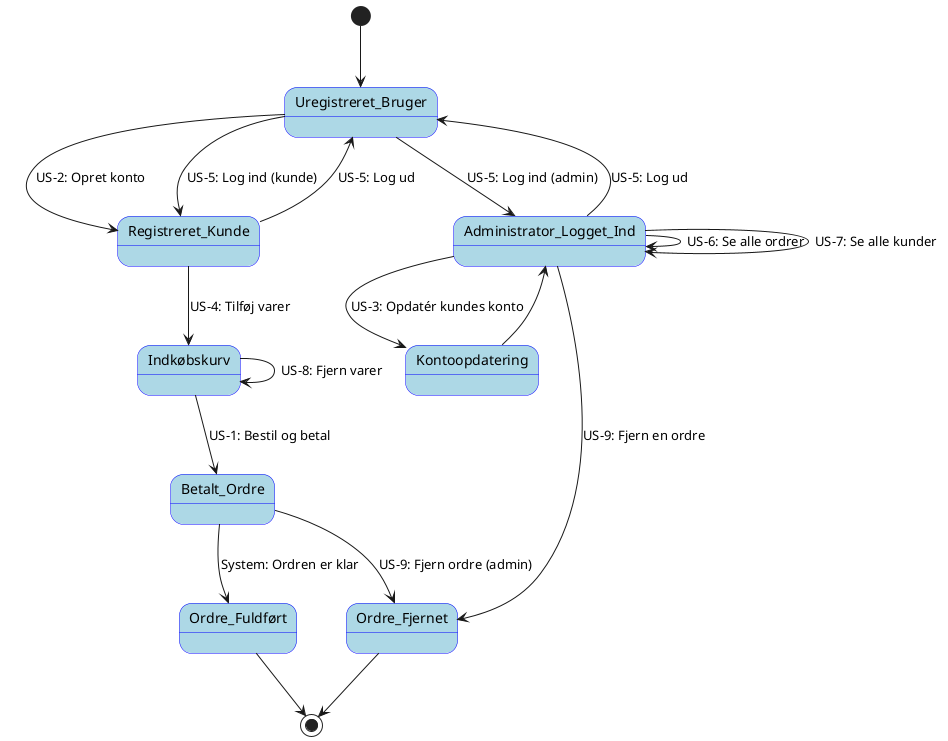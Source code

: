 @startuml
skinparam state {
  BackgroundColor LightBlue
  BorderColor Blue
  FontName Arial
}

[*] --> Uregistreret_Bruger

Uregistreret_Bruger --> Registreret_Kunde : US-2: Opret konto
Uregistreret_Bruger --> Registreret_Kunde : US-5: Log ind (kunde)
Uregistreret_Bruger --> Administrator_Logget_Ind : US-5: Log ind (admin)

Registreret_Kunde --> Indkøbskurv : US-4: Tilføj varer
Registreret_Kunde --> Uregistreret_Bruger : US-5: Log ud

Indkøbskurv --> Indkøbskurv : US-8: Fjern varer
Indkøbskurv --> Betalt_Ordre : US-1: Bestil og betal

Betalt_Ordre --> Ordre_Fjernet : US-9: Fjern ordre (admin)
Betalt_Ordre --> Ordre_Fuldført : System: Ordren er klar

Administrator_Logget_Ind --> Kontoopdatering : US-3: Opdatér kundes konto
Administrator_Logget_Ind --> Administrator_Logget_Ind : US-6: Se alle ordrer
Administrator_Logget_Ind --> Administrator_Logget_Ind : US-7: Se alle kunder
Administrator_Logget_Ind --> Ordre_Fjernet : US-9: Fjern en ordre
Administrator_Logget_Ind --> Uregistreret_Bruger : US-5: Log ud

Kontoopdatering --> Administrator_Logget_Ind

Ordre_Fuldført --> [*]
Ordre_Fjernet --> [*]
@enduml